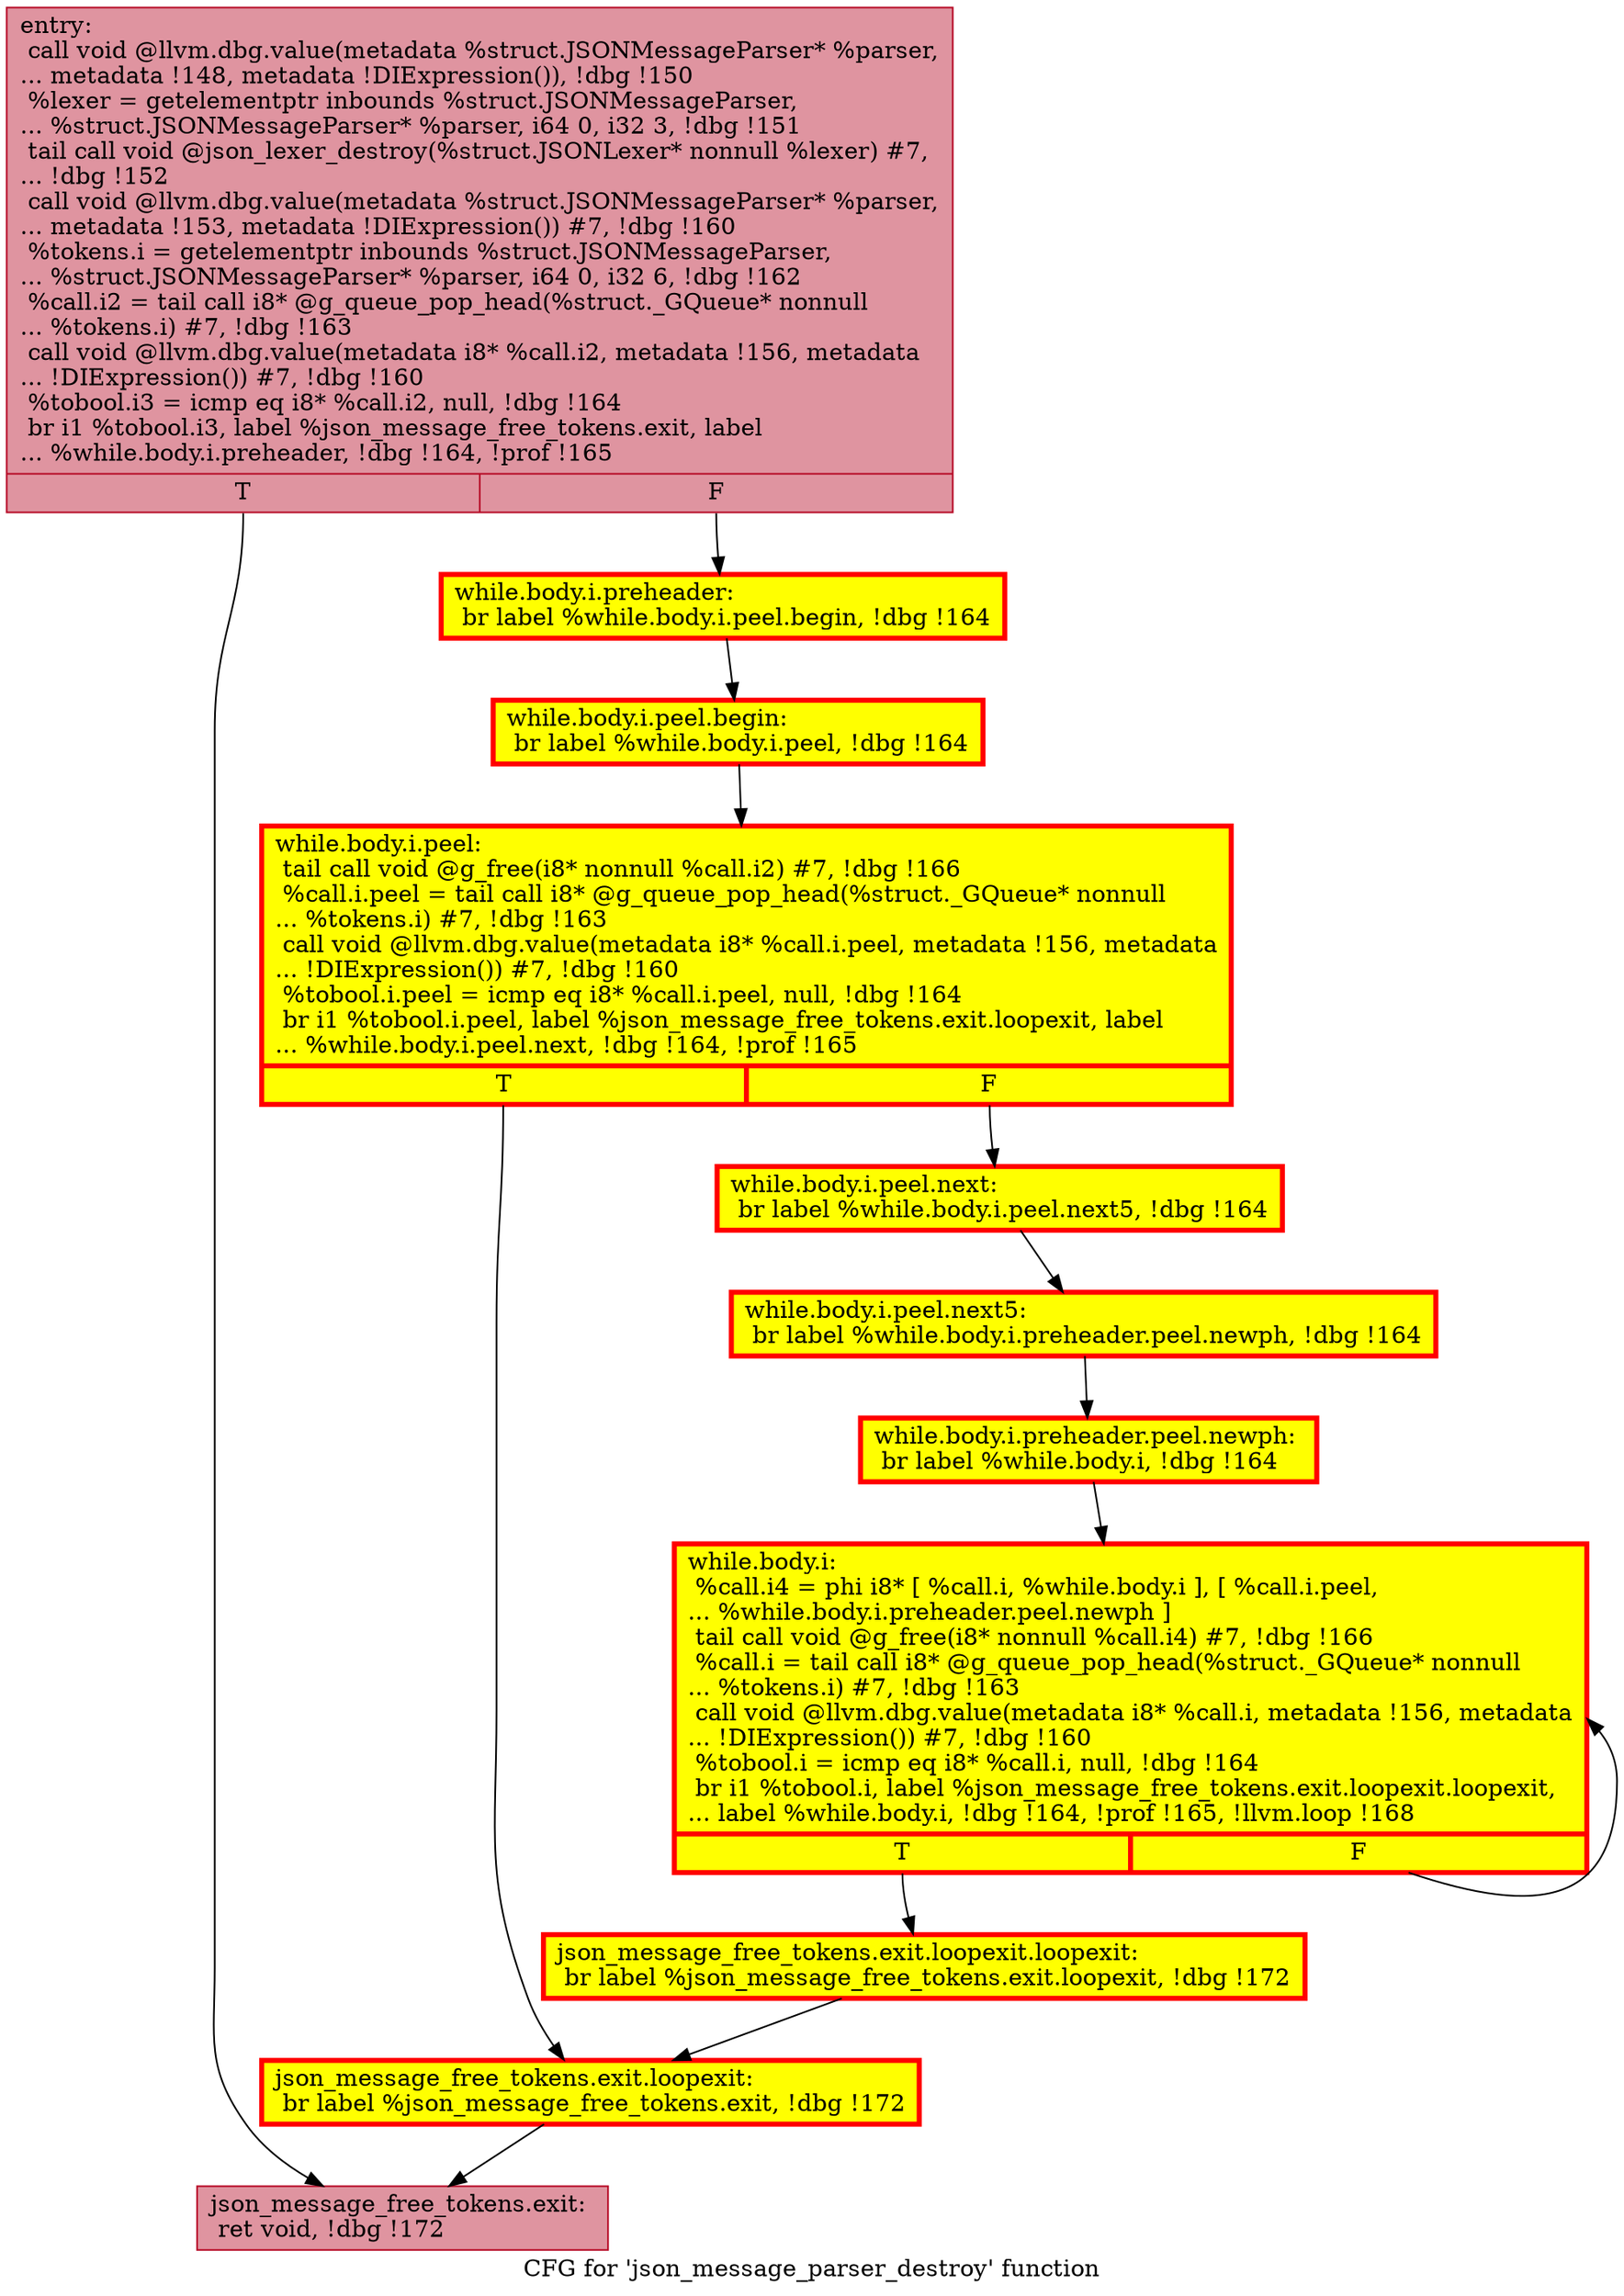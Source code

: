 digraph "CFG for 'json_message_parser_destroy' function" {
	label="CFG for 'json_message_parser_destroy' function";

	Node0x555a14bd3010 [shape=record,color="#b70d28ff", style=filled, fillcolor="#b70d2870",label="{entry:\l  call void @llvm.dbg.value(metadata %struct.JSONMessageParser* %parser,\l... metadata !148, metadata !DIExpression()), !dbg !150\l  %lexer = getelementptr inbounds %struct.JSONMessageParser,\l... %struct.JSONMessageParser* %parser, i64 0, i32 3, !dbg !151\l  tail call void @json_lexer_destroy(%struct.JSONLexer* nonnull %lexer) #7,\l... !dbg !152\l  call void @llvm.dbg.value(metadata %struct.JSONMessageParser* %parser,\l... metadata !153, metadata !DIExpression()) #7, !dbg !160\l  %tokens.i = getelementptr inbounds %struct.JSONMessageParser,\l... %struct.JSONMessageParser* %parser, i64 0, i32 6, !dbg !162\l  %call.i2 = tail call i8* @g_queue_pop_head(%struct._GQueue* nonnull\l... %tokens.i) #7, !dbg !163\l  call void @llvm.dbg.value(metadata i8* %call.i2, metadata !156, metadata\l... !DIExpression()) #7, !dbg !160\l  %tobool.i3 = icmp eq i8* %call.i2, null, !dbg !164\l  br i1 %tobool.i3, label %json_message_free_tokens.exit, label\l... %while.body.i.preheader, !dbg !164, !prof !165\l|{<s0>T|<s1>F}}"];
	Node0x555a14bd3010:s0 -> Node0x555a14ba8050;
	Node0x555a14bd3010:s1 -> Node0x555a14ce7db0;
	Node0x555a14ce7db0 [shape=record,penwidth=3.0, style="filled", color="red", fillcolor="yellow",label="{while.body.i.preheader:                           \l  br label %while.body.i.peel.begin, !dbg !164\l}"];
	Node0x555a14ce7db0 -> Node0x555a14bcf8f0;
	Node0x555a14bcf8f0 [shape=record,penwidth=3.0, style="filled", color="red", fillcolor="yellow",label="{while.body.i.peel.begin:                          \l  br label %while.body.i.peel, !dbg !164\l}"];
	Node0x555a14bcf8f0 -> Node0x555a14cb7690;
	Node0x555a14cb7690 [shape=record,penwidth=3.0, style="filled", color="red", fillcolor="yellow",label="{while.body.i.peel:                                \l  tail call void @g_free(i8* nonnull %call.i2) #7, !dbg !166\l  %call.i.peel = tail call i8* @g_queue_pop_head(%struct._GQueue* nonnull\l... %tokens.i) #7, !dbg !163\l  call void @llvm.dbg.value(metadata i8* %call.i.peel, metadata !156, metadata\l... !DIExpression()) #7, !dbg !160\l  %tobool.i.peel = icmp eq i8* %call.i.peel, null, !dbg !164\l  br i1 %tobool.i.peel, label %json_message_free_tokens.exit.loopexit, label\l... %while.body.i.peel.next, !dbg !164, !prof !165\l|{<s0>T|<s1>F}}"];
	Node0x555a14cb7690:s0 -> Node0x555a14ce6ab0;
	Node0x555a14cb7690:s1 -> Node0x555a14ce5bf0;
	Node0x555a14ce5bf0 [shape=record,penwidth=3.0, style="filled", color="red", fillcolor="yellow",label="{while.body.i.peel.next:                           \l  br label %while.body.i.peel.next5, !dbg !164\l}"];
	Node0x555a14ce5bf0 -> Node0x555a14cbc020;
	Node0x555a14cbc020 [shape=record,penwidth=3.0, style="filled", color="red", fillcolor="yellow",label="{while.body.i.peel.next5:                          \l  br label %while.body.i.preheader.peel.newph, !dbg !164\l}"];
	Node0x555a14cbc020 -> Node0x555a14cb64c0;
	Node0x555a14cb64c0 [shape=record,penwidth=3.0, style="filled", color="red", fillcolor="yellow",label="{while.body.i.preheader.peel.newph:                \l  br label %while.body.i, !dbg !164\l}"];
	Node0x555a14cb64c0 -> Node0x555a14c400f0;
	Node0x555a14c400f0 [shape=record,penwidth=3.0, style="filled", color="red", fillcolor="yellow",label="{while.body.i:                                     \l  %call.i4 = phi i8* [ %call.i, %while.body.i ], [ %call.i.peel,\l... %while.body.i.preheader.peel.newph ]\l  tail call void @g_free(i8* nonnull %call.i4) #7, !dbg !166\l  %call.i = tail call i8* @g_queue_pop_head(%struct._GQueue* nonnull\l... %tokens.i) #7, !dbg !163\l  call void @llvm.dbg.value(metadata i8* %call.i, metadata !156, metadata\l... !DIExpression()) #7, !dbg !160\l  %tobool.i = icmp eq i8* %call.i, null, !dbg !164\l  br i1 %tobool.i, label %json_message_free_tokens.exit.loopexit.loopexit,\l... label %while.body.i, !dbg !164, !prof !165, !llvm.loop !168\l|{<s0>T|<s1>F}}"];
	Node0x555a14c400f0:s0 -> Node0x555a14c509a0;
	Node0x555a14c400f0:s1 -> Node0x555a14c400f0;
	Node0x555a14c509a0 [shape=record,penwidth=3.0, style="filled", color="red", fillcolor="yellow",label="{json_message_free_tokens.exit.loopexit.loopexit:  \l  br label %json_message_free_tokens.exit.loopexit, !dbg !172\l}"];
	Node0x555a14c509a0 -> Node0x555a14ce6ab0;
	Node0x555a14ce6ab0 [shape=record,penwidth=3.0, style="filled", color="red", fillcolor="yellow",label="{json_message_free_tokens.exit.loopexit:           \l  br label %json_message_free_tokens.exit, !dbg !172\l}"];
	Node0x555a14ce6ab0 -> Node0x555a14ba8050;
	Node0x555a14ba8050 [shape=record,color="#b70d28ff", style=filled, fillcolor="#b70d2870",label="{json_message_free_tokens.exit:                    \l  ret void, !dbg !172\l}"];
}
